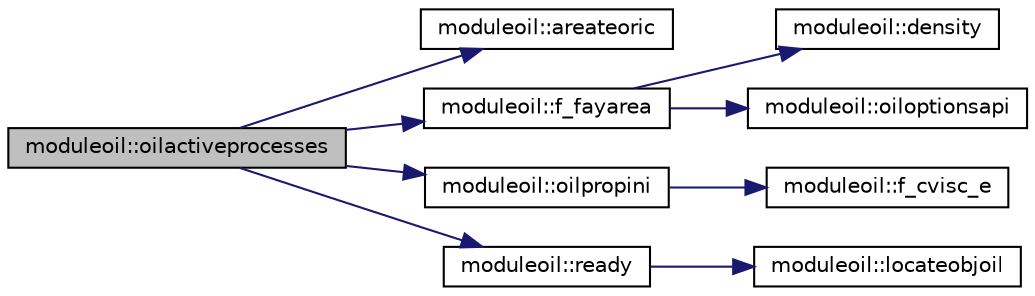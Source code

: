 digraph "moduleoil::oilactiveprocesses"
{
 // LATEX_PDF_SIZE
  edge [fontname="Helvetica",fontsize="10",labelfontname="Helvetica",labelfontsize="10"];
  node [fontname="Helvetica",fontsize="10",shape=record];
  rankdir="LR";
  Node1 [label="moduleoil::oilactiveprocesses",height=0.2,width=0.4,color="black", fillcolor="grey75", style="filled", fontcolor="black",tooltip=" "];
  Node1 -> Node2 [color="midnightblue",fontsize="10",style="solid"];
  Node2 [label="moduleoil::areateoric",height=0.2,width=0.4,color="black", fillcolor="white", style="filled",URL="$namespacemoduleoil.html#aeef3927895fe2023671f25edeb829a30",tooltip=" "];
  Node1 -> Node3 [color="midnightblue",fontsize="10",style="solid"];
  Node3 [label="moduleoil::f_fayarea",height=0.2,width=0.4,color="black", fillcolor="white", style="filled",URL="$namespacemoduleoil.html#aae34355db8babcba835b1b3af18baa95",tooltip=" "];
  Node3 -> Node4 [color="midnightblue",fontsize="10",style="solid"];
  Node4 [label="moduleoil::density",height=0.2,width=0.4,color="black", fillcolor="white", style="filled",URL="$namespacemoduleoil.html#a9b26683d1a6211ffa180e7c4004596be",tooltip=" "];
  Node3 -> Node5 [color="midnightblue",fontsize="10",style="solid"];
  Node5 [label="moduleoil::oiloptionsapi",height=0.2,width=0.4,color="black", fillcolor="white", style="filled",URL="$namespacemoduleoil.html#a25b9c130249a4691ccc1c06b3bae5a4e",tooltip=" "];
  Node1 -> Node6 [color="midnightblue",fontsize="10",style="solid"];
  Node6 [label="moduleoil::oilpropini",height=0.2,width=0.4,color="black", fillcolor="white", style="filled",URL="$namespacemoduleoil.html#a11e04f321f0ebc3e9a379f908b8a0cd2",tooltip=" "];
  Node6 -> Node7 [color="midnightblue",fontsize="10",style="solid"];
  Node7 [label="moduleoil::f_cvisc_e",height=0.2,width=0.4,color="black", fillcolor="white", style="filled",URL="$namespacemoduleoil.html#a554da2e0cba3e570da78338d2aeef85a",tooltip=" "];
  Node1 -> Node8 [color="midnightblue",fontsize="10",style="solid"];
  Node8 [label="moduleoil::ready",height=0.2,width=0.4,color="black", fillcolor="white", style="filled",URL="$namespacemoduleoil.html#a16763a360a31b49d4f67bbba295472a5",tooltip=" "];
  Node8 -> Node9 [color="midnightblue",fontsize="10",style="solid"];
  Node9 [label="moduleoil::locateobjoil",height=0.2,width=0.4,color="black", fillcolor="white", style="filled",URL="$namespacemoduleoil.html#aa0854458437dd99f9ef2103ed4f048b4",tooltip=" "];
}
